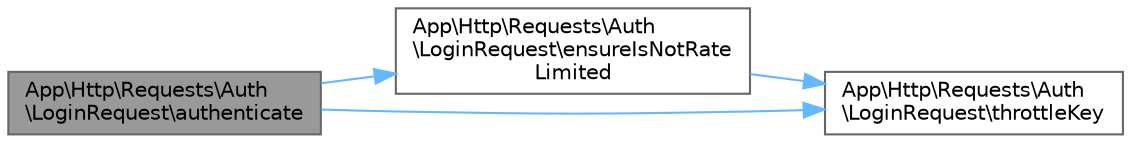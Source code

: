digraph "App\Http\Requests\Auth\LoginRequest\authenticate"
{
 // LATEX_PDF_SIZE
  bgcolor="transparent";
  edge [fontname=Helvetica,fontsize=10,labelfontname=Helvetica,labelfontsize=10];
  node [fontname=Helvetica,fontsize=10,shape=box,height=0.2,width=0.4];
  rankdir="LR";
  Node1 [id="Node000001",label="App\\Http\\Requests\\Auth\l\\LoginRequest\\authenticate",height=0.2,width=0.4,color="gray40", fillcolor="grey60", style="filled", fontcolor="black",tooltip=" "];
  Node1 -> Node2 [id="edge1_Node000001_Node000002",color="steelblue1",style="solid",tooltip=" "];
  Node2 [id="Node000002",label="App\\Http\\Requests\\Auth\l\\LoginRequest\\ensureIsNotRate\lLimited",height=0.2,width=0.4,color="grey40", fillcolor="white", style="filled",URL="$class_app_1_1_http_1_1_requests_1_1_auth_1_1_login_request.html#a673cadc2bf050f1c139636c261bc996e",tooltip=" "];
  Node2 -> Node3 [id="edge2_Node000002_Node000003",color="steelblue1",style="solid",tooltip=" "];
  Node3 [id="Node000003",label="App\\Http\\Requests\\Auth\l\\LoginRequest\\throttleKey",height=0.2,width=0.4,color="grey40", fillcolor="white", style="filled",URL="$class_app_1_1_http_1_1_requests_1_1_auth_1_1_login_request.html#aea2a6943931bedd74179057a5d67bb5c",tooltip=" "];
  Node1 -> Node3 [id="edge3_Node000001_Node000003",color="steelblue1",style="solid",tooltip=" "];
}
